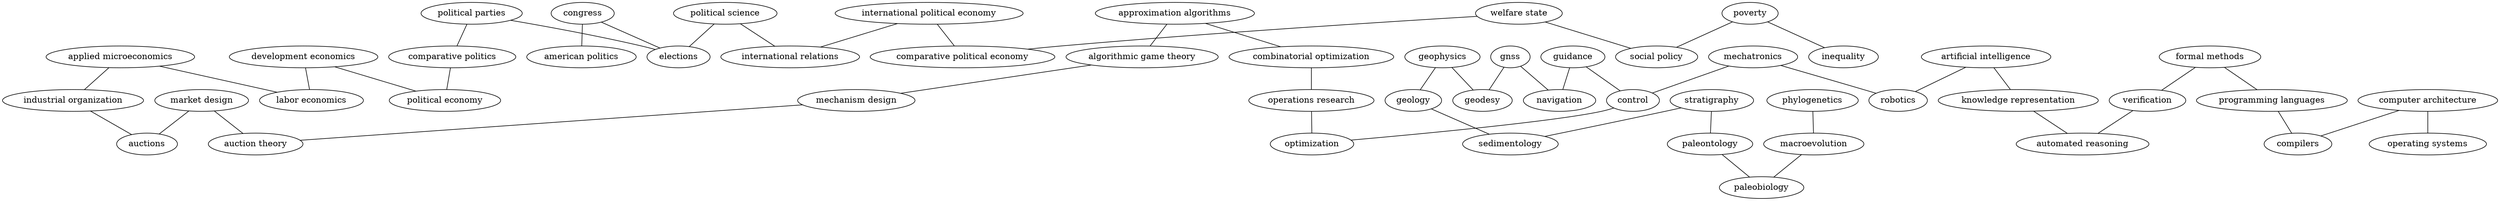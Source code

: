 strict graph "" {
	node [label="\N"];
	4992	[id=4992,
		label="approximation algorithms",
		level=1,
		pos="-3382.25892059625,-1908.0544595581014",
		weight=0];
	2447	[id=2447,
		label="algorithmic game theory",
		level=1,
		pos="-3915.0376412588403,-1711.8149514295947",
		weight=0];
	4992 -- 2447	[level=1];
	4267	[id=4267,
		label="combinatorial optimization",
		level=1,
		pos="-3363.3475501004514,-2502.0448330326612",
		weight=0];
	4992 -- 4267	[level=1];
	2305	[id=2305,
		label="formal methods",
		level=1,
		pos="-5558.356043440043,2295.6712731268344",
		weight=0];
	1462	[id=1462,
		label=verification,
		level=1,
		pos="-4897.402003430819,1903.1384400708268",
		weight=0];
	2305 -- 1462	[level=1];
	4806	[id=4806,
		label="programming languages",
		level=1,
		pos="-5121.681868558707,3248.566941738443",
		weight=0];
	2305 -- 4806	[level=1];
	3970	[id=3970,
		label="artificial intelligence",
		level=1,
		pos="-2428.5616851570085,683.2055819197957",
		weight=0];
	4644	[id=4644,
		label="knowledge representation",
		level=1,
		pos="-3441.578797603291,970.2276011393969",
		weight=0];
	3970 -- 4644	[level=1];
	3195	[id=3195,
		label=robotics,
		level=1,
		pos="-2482.1150230793082,-294.35449483269196",
		weight=0];
	3970 -- 3195	[level=1];
	1414	[id=1414,
		label=guidance,
		level=1,
		pos="-1970.682421658021,-1315.1589725614253",
		weight=0];
	3756	[id=3756,
		label=control,
		level=1,
		pos="-2804.030376341181,-1326.436463555587",
		weight=0];
	1414 -- 3756	[level=1];
	888	[id=888,
		label=navigation,
		level=1,
		pos="-1490.0448075956226,-1984.8182524980075",
		weight=0];
	1414 -- 888	[level=1];
	3082	[id=3082,
		label=poverty,
		level=1,
		pos="-5824.8828443843095,-6928.313817482523",
		weight=0];
	3796	[id=3796,
		label=inequality,
		level=1,
		pos="-6479.727141496565,-6705.902827006777",
		weight=0];
	3082 -- 3796	[level=1];
	1626	[id=1626,
		label="social policy",
		level=1,
		pos="-5742.756749200288,-6392.805887314959",
		weight=0];
	3082 -- 1626	[level=1];
	3594	[id=3594,
		label="development economics",
		level=1,
		pos="-5159.879929822398,-2753.2953300237687",
		weight=0];
	3868	[id=3868,
		label="political economy",
		level=1,
		pos="-5823.94357807306,-2701.141042081803",
		weight=0];
	3594 -- 3868	[level=1];
	3997	[id=3997,
		label="labor economics",
		level=1,
		pos="-4655.4810564774,-2862.6623995799664",
		weight=0];
	3594 -- 3997	[level=1];
	3084	[id=3084,
		label=stratigraphy,
		level=1,
		pos="1041.0201707905405,-2247.7887344957894",
		weight=0];
	1631	[id=1631,
		label=paleontology,
		level=1,
		pos="1985.4472169203696,-1960.4306124217317",
		weight=0];
	3084 -- 1631	[level=1];
	1520	[id=1520,
		label=sedimentology,
		level=1,
		pos="427.7475501182418,-2725.9980454505335",
		weight=0];
	3084 -- 1520	[level=1];
	694	[id=694,
		label="mechanism design",
		level=1,
		pos="-3486.69695190853,-2311.311403913476",
		weight=0];
	2447 -- 694	[level=1];
	1937	[id=1937,
		label=phylogenetics,
		level=1,
		pos="3154.9759189783226,-382.7546962364652",
		weight=0];
	4272	[id=4272,
		label=macroevolution,
		level=1,
		pos="2949.340707726135,-1184.0947567381577",
		weight=0];
	1937 -- 4272	[level=1];
	2833	[id=2833,
		label="political parties",
		level=1,
		pos="-6213.475714561201,-3723.612198741823",
		weight=0];
	2067	[id=2067,
		label="comparative politics",
		level=1,
		pos="-6261.244230989432,-2980.915095018214",
		weight=0];
	2833 -- 2067	[level=1];
	4337	[id=4337,
		label=elections,
		level=1,
		pos="-6306.654178489837,-4336.070336254272",
		weight=0];
	2833 -- 4337	[level=1];
	2067 -- 3868	[level=1];
	3857	[id=3857,
		label=congress,
		level=1,
		pos="-6860.4917202421975,-3692.977342592252",
		weight=0];
	1951	[id=1951,
		label="american politics",
		level=1,
		pos="-7311.435271994325,-3104.380804985022",
		weight=0];
	3857 -- 1951	[level=1];
	3857 -- 4337	[level=1];
	2453	[id=2453,
		label="applied microeconomics",
		level=1,
		pos="-4564.062678464804,-2488.2280547356486",
		weight=0];
	2453 -- 3997	[level=1];
	3104	[id=3104,
		label="industrial organization",
		level=1,
		pos="-3976.4522450523295,-2565.2267308272903",
		weight=0];
	2453 -- 3104	[level=1];
	1946	[id=1946,
		label=gnss,
		level=1,
		pos="-1180.1763938121276,-1608.9555779918642",
		weight=0];
	2676	[id=2676,
		label=geodesy,
		level=1,
		pos="-862.5884880013646,-2007.561178959541",
		weight=0];
	1946 -- 2676	[level=1];
	1946 -- 888	[level=1];
	2973	[id=2973,
		label=geophysics,
		level=1,
		pos="-754.2610673754499,-2823.8683752859356",
		weight=0];
	2155	[id=2155,
		label=geology,
		level=1,
		pos="-238.25782308883515,-3148.850778709472",
		weight=0];
	2973 -- 2155	[level=1];
	2973 -- 2676	[level=1];
	4188	[id=4188,
		label=auctions,
		level=1,
		pos="-4223.5435924322155,-1938.9668117993385",
		weight=0];
	3104 -- 4188	[level=1];
	1060	[id=1060,
		label=mechatronics,
		level=1,
		pos="-2944.4485376768716,-903.164277440106",
		weight=0];
	1060 -- 3756	[level=1];
	1060 -- 3195	[level=1];
	3582	[id=3582,
		label="automated reasoning",
		level=1,
		pos="-4215.040240110292,1453.844639826097",
		weight=0];
	4644 -- 3582	[level=1];
	4416	[id=4416,
		label="operations research",
		level=1,
		pos="-2617.1565337804964,-2688.72459019254",
		weight=0];
	4267 -- 4416	[level=1];
	3803	[id=3803,
		label=optimization,
		level=1,
		pos="-2371.519197493404,-2020.0520197963772",
		weight=0];
	3756 -- 3803	[level=1];
	558	[id=558,
		label="market design",
		level=1,
		pos="-3877.034598773116,-1849.381126390423",
		weight=0];
	558 -- 4188	[level=1];
	2533	[id=2533,
		label="auction theory",
		level=1,
		pos="-3880.5497202973115,-2421.9282471847478",
		weight=0];
	558 -- 2533	[level=1];
	2163	[id=2163,
		label=paleobiology,
		level=1,
		pos="2511.713016032303,-1699.714527318164",
		weight=0];
	4272 -- 2163	[level=1];
	694 -- 2533	[level=1];
	1462 -- 3582	[level=1];
	1466	[id=1466,
		label="computer architecture",
		level=1,
		pos="-5410.468202767326,4330.23165116317",
		weight=0];
	576	[id=576,
		label="operating systems",
		level=1,
		pos="-5859.90436434628,4822.94160423613",
		weight=0];
	1466 -- 576	[level=1];
	2259	[id=2259,
		label=compilers,
		level=1,
		pos="-4807.768596648635,3830.537862684944",
		weight=0];
	1466 -- 2259	[level=1];
	2109	[id=2109,
		label="political science",
		level=1,
		pos="-6126.777110589484,-5027.879719952552",
		weight=0];
	746	[id=746,
		label="international relations",
		level=1,
		pos="-6849.366334882063,-5038.681982096749",
		weight=0];
	2109 -- 746	[level=1];
	2109 -- 4337	[level=1];
	4416 -- 3803	[level=1];
	4806 -- 2259	[level=1];
	206	[id=206,
		label="welfare state",
		level=1,
		pos="-6222.191531218724,-6011.486878743776",
		weight=0];
	206 -- 1626	[level=1];
	2667	[id=2667,
		label="comparative political economy",
		level=1,
		pos="-6342.8967950123,-5605.462962188469",
		weight=0];
	206 -- 2667	[level=1];
	1631 -- 2163	[level=1];
	1119	[id=1119,
		label="international political economy",
		level=1,
		pos="-6821.474276038169,-5492.902644186147",
		weight=0];
	1119 -- 746	[level=1];
	1119 -- 2667	[level=1];
	2155 -- 1520	[level=1];
}
